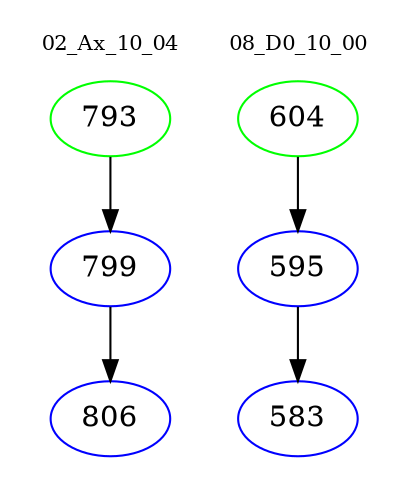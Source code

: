 digraph{
subgraph cluster_0 {
color = white
label = "02_Ax_10_04";
fontsize=10;
T0_793 [label="793", color="green"]
T0_793 -> T0_799 [color="black"]
T0_799 [label="799", color="blue"]
T0_799 -> T0_806 [color="black"]
T0_806 [label="806", color="blue"]
}
subgraph cluster_1 {
color = white
label = "08_D0_10_00";
fontsize=10;
T1_604 [label="604", color="green"]
T1_604 -> T1_595 [color="black"]
T1_595 [label="595", color="blue"]
T1_595 -> T1_583 [color="black"]
T1_583 [label="583", color="blue"]
}
}
